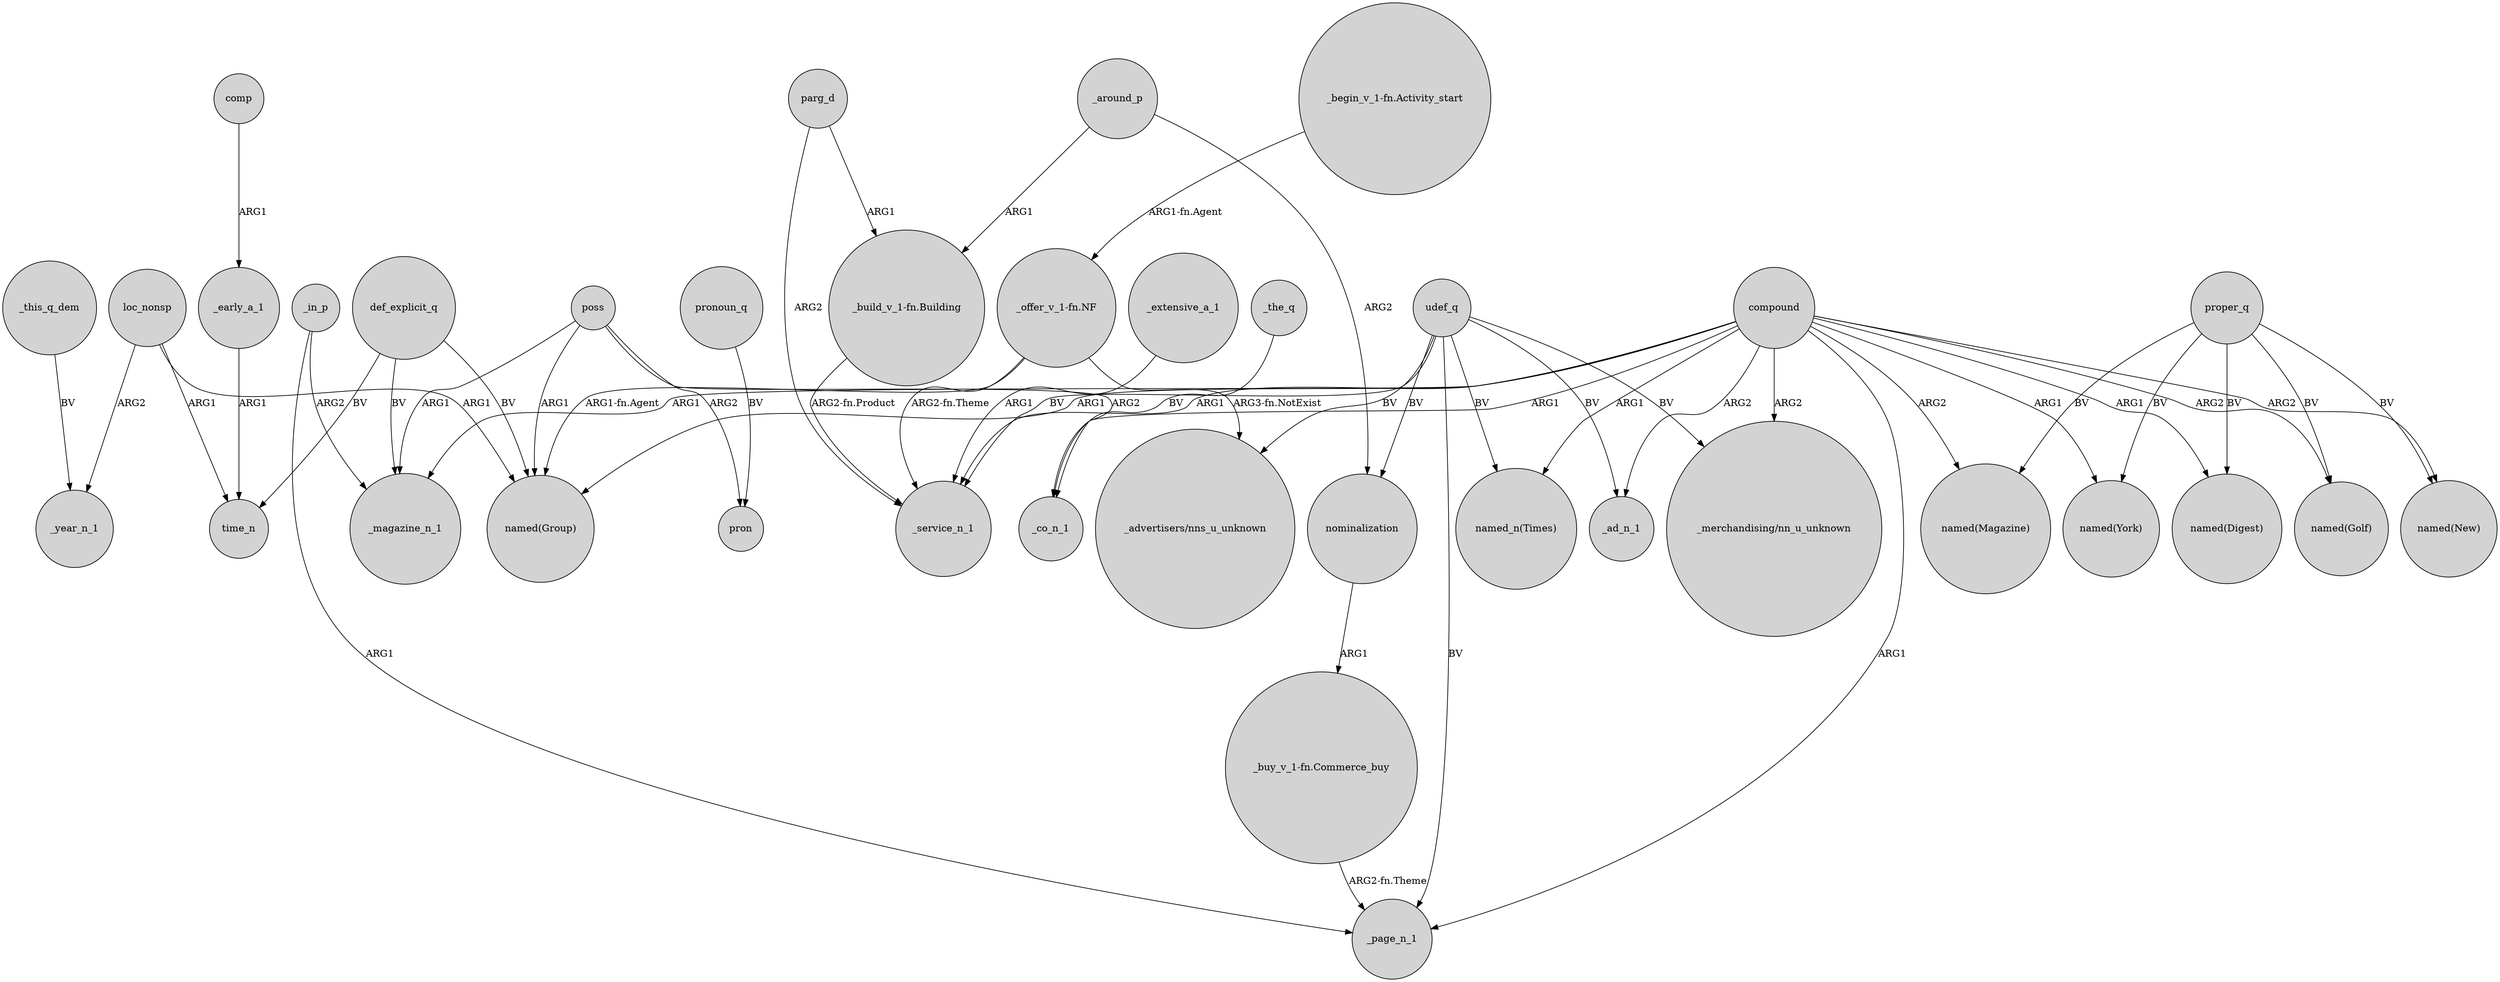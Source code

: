 digraph {
	node [shape=circle style=filled]
	"_begin_v_1-fn.Activity_start" -> "_offer_v_1-fn.NF" [label="ARG1-fn.Agent"]
	compound -> _page_n_1 [label=ARG1]
	proper_q -> "named(Golf)" [label=BV]
	def_explicit_q -> _magazine_n_1 [label=BV]
	compound -> "named(New)" [label=ARG2]
	compound -> _ad_n_1 [label=ARG2]
	poss -> pron [label=ARG2]
	compound -> "named(Digest)" [label=ARG1]
	proper_q -> "named(Magazine)" [label=BV]
	def_explicit_q -> time_n [label=BV]
	proper_q -> "named(New)" [label=BV]
	"_offer_v_1-fn.NF" -> _service_n_1 [label="ARG2-fn.Theme"]
	_in_p -> _page_n_1 [label=ARG1]
	_around_p -> nominalization [label=ARG2]
	poss -> _co_n_1 [label=ARG2]
	parg_d -> _service_n_1 [label=ARG2]
	"_offer_v_1-fn.NF" -> "_advertisers/nns_u_unknown" [label="ARG3-fn.NotExist"]
	_extensive_a_1 -> _service_n_1 [label=ARG1]
	udef_q -> "_merchandising/nn_u_unknown" [label=BV]
	compound -> "named(Golf)" [label=ARG2]
	loc_nonsp -> time_n [label=ARG1]
	"_buy_v_1-fn.Commerce_buy" -> _page_n_1 [label="ARG2-fn.Theme"]
	compound -> "named(Group)" [label=ARG1]
	def_explicit_q -> "named(Group)" [label=BV]
	_the_q -> _co_n_1 [label=BV]
	poss -> _magazine_n_1 [label=ARG1]
	pronoun_q -> pron [label=BV]
	compound -> "named(Magazine)" [label=ARG2]
	nominalization -> "_buy_v_1-fn.Commerce_buy" [label=ARG1]
	compound -> "named(York)" [label=ARG1]
	udef_q -> _service_n_1 [label=BV]
	loc_nonsp -> "named(Group)" [label=ARG1]
	udef_q -> "named_n(Times)" [label=BV]
	parg_d -> "_build_v_1-fn.Building" [label=ARG1]
	udef_q -> "_advertisers/nns_u_unknown" [label=BV]
	poss -> "named(Group)" [label=ARG1]
	loc_nonsp -> _year_n_1 [label=ARG2]
	udef_q -> _ad_n_1 [label=BV]
	compound -> "named_n(Times)" [label=ARG1]
	"_build_v_1-fn.Building" -> _service_n_1 [label="ARG2-fn.Product"]
	udef_q -> nominalization [label=BV]
	proper_q -> "named(Digest)" [label=BV]
	_around_p -> "_build_v_1-fn.Building" [label=ARG1]
	_in_p -> _magazine_n_1 [label=ARG2]
	compound -> _magazine_n_1 [label=ARG1]
	compound -> "_merchandising/nn_u_unknown" [label=ARG2]
	_early_a_1 -> time_n [label=ARG1]
	"_offer_v_1-fn.NF" -> "named(Group)" [label="ARG1-fn.Agent"]
	compound -> _co_n_1 [label=ARG1]
	proper_q -> "named(York)" [label=BV]
	compound -> _service_n_1 [label=ARG1]
	udef_q -> _page_n_1 [label=BV]
	comp -> _early_a_1 [label=ARG1]
	_this_q_dem -> _year_n_1 [label=BV]
}
